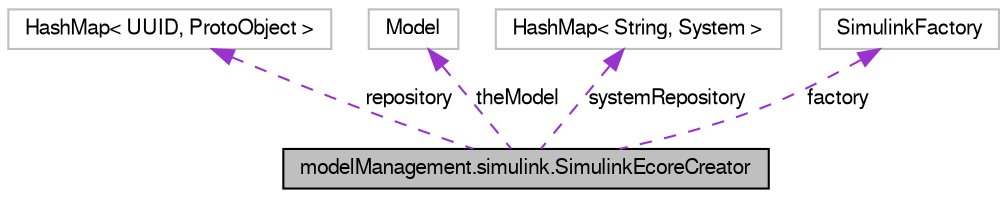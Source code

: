 digraph G
{
  edge [fontname="FreeSans",fontsize="10",labelfontname="FreeSans",labelfontsize="10"];
  node [fontname="FreeSans",fontsize="10",shape=record];
  Node1 [label="modelManagement.simulink.SimulinkEcoreCreator",height=0.2,width=0.4,color="black", fillcolor="grey75", style="filled" fontcolor="black"];
  Node2 -> Node1 [dir=back,color="darkorchid3",fontsize="10",style="dashed",label="repository",fontname="FreeSans"];
  Node2 [label="HashMap\< UUID, ProtoObject \>",height=0.2,width=0.4,color="grey75", fillcolor="white", style="filled"];
  Node3 -> Node1 [dir=back,color="darkorchid3",fontsize="10",style="dashed",label="theModel",fontname="FreeSans"];
  Node3 [label="Model",height=0.2,width=0.4,color="grey75", fillcolor="white", style="filled"];
  Node4 -> Node1 [dir=back,color="darkorchid3",fontsize="10",style="dashed",label="systemRepository",fontname="FreeSans"];
  Node4 [label="HashMap\< String, System \>",height=0.2,width=0.4,color="grey75", fillcolor="white", style="filled"];
  Node5 -> Node1 [dir=back,color="darkorchid3",fontsize="10",style="dashed",label="factory",fontname="FreeSans"];
  Node5 [label="SimulinkFactory",height=0.2,width=0.4,color="grey75", fillcolor="white", style="filled"];
}
